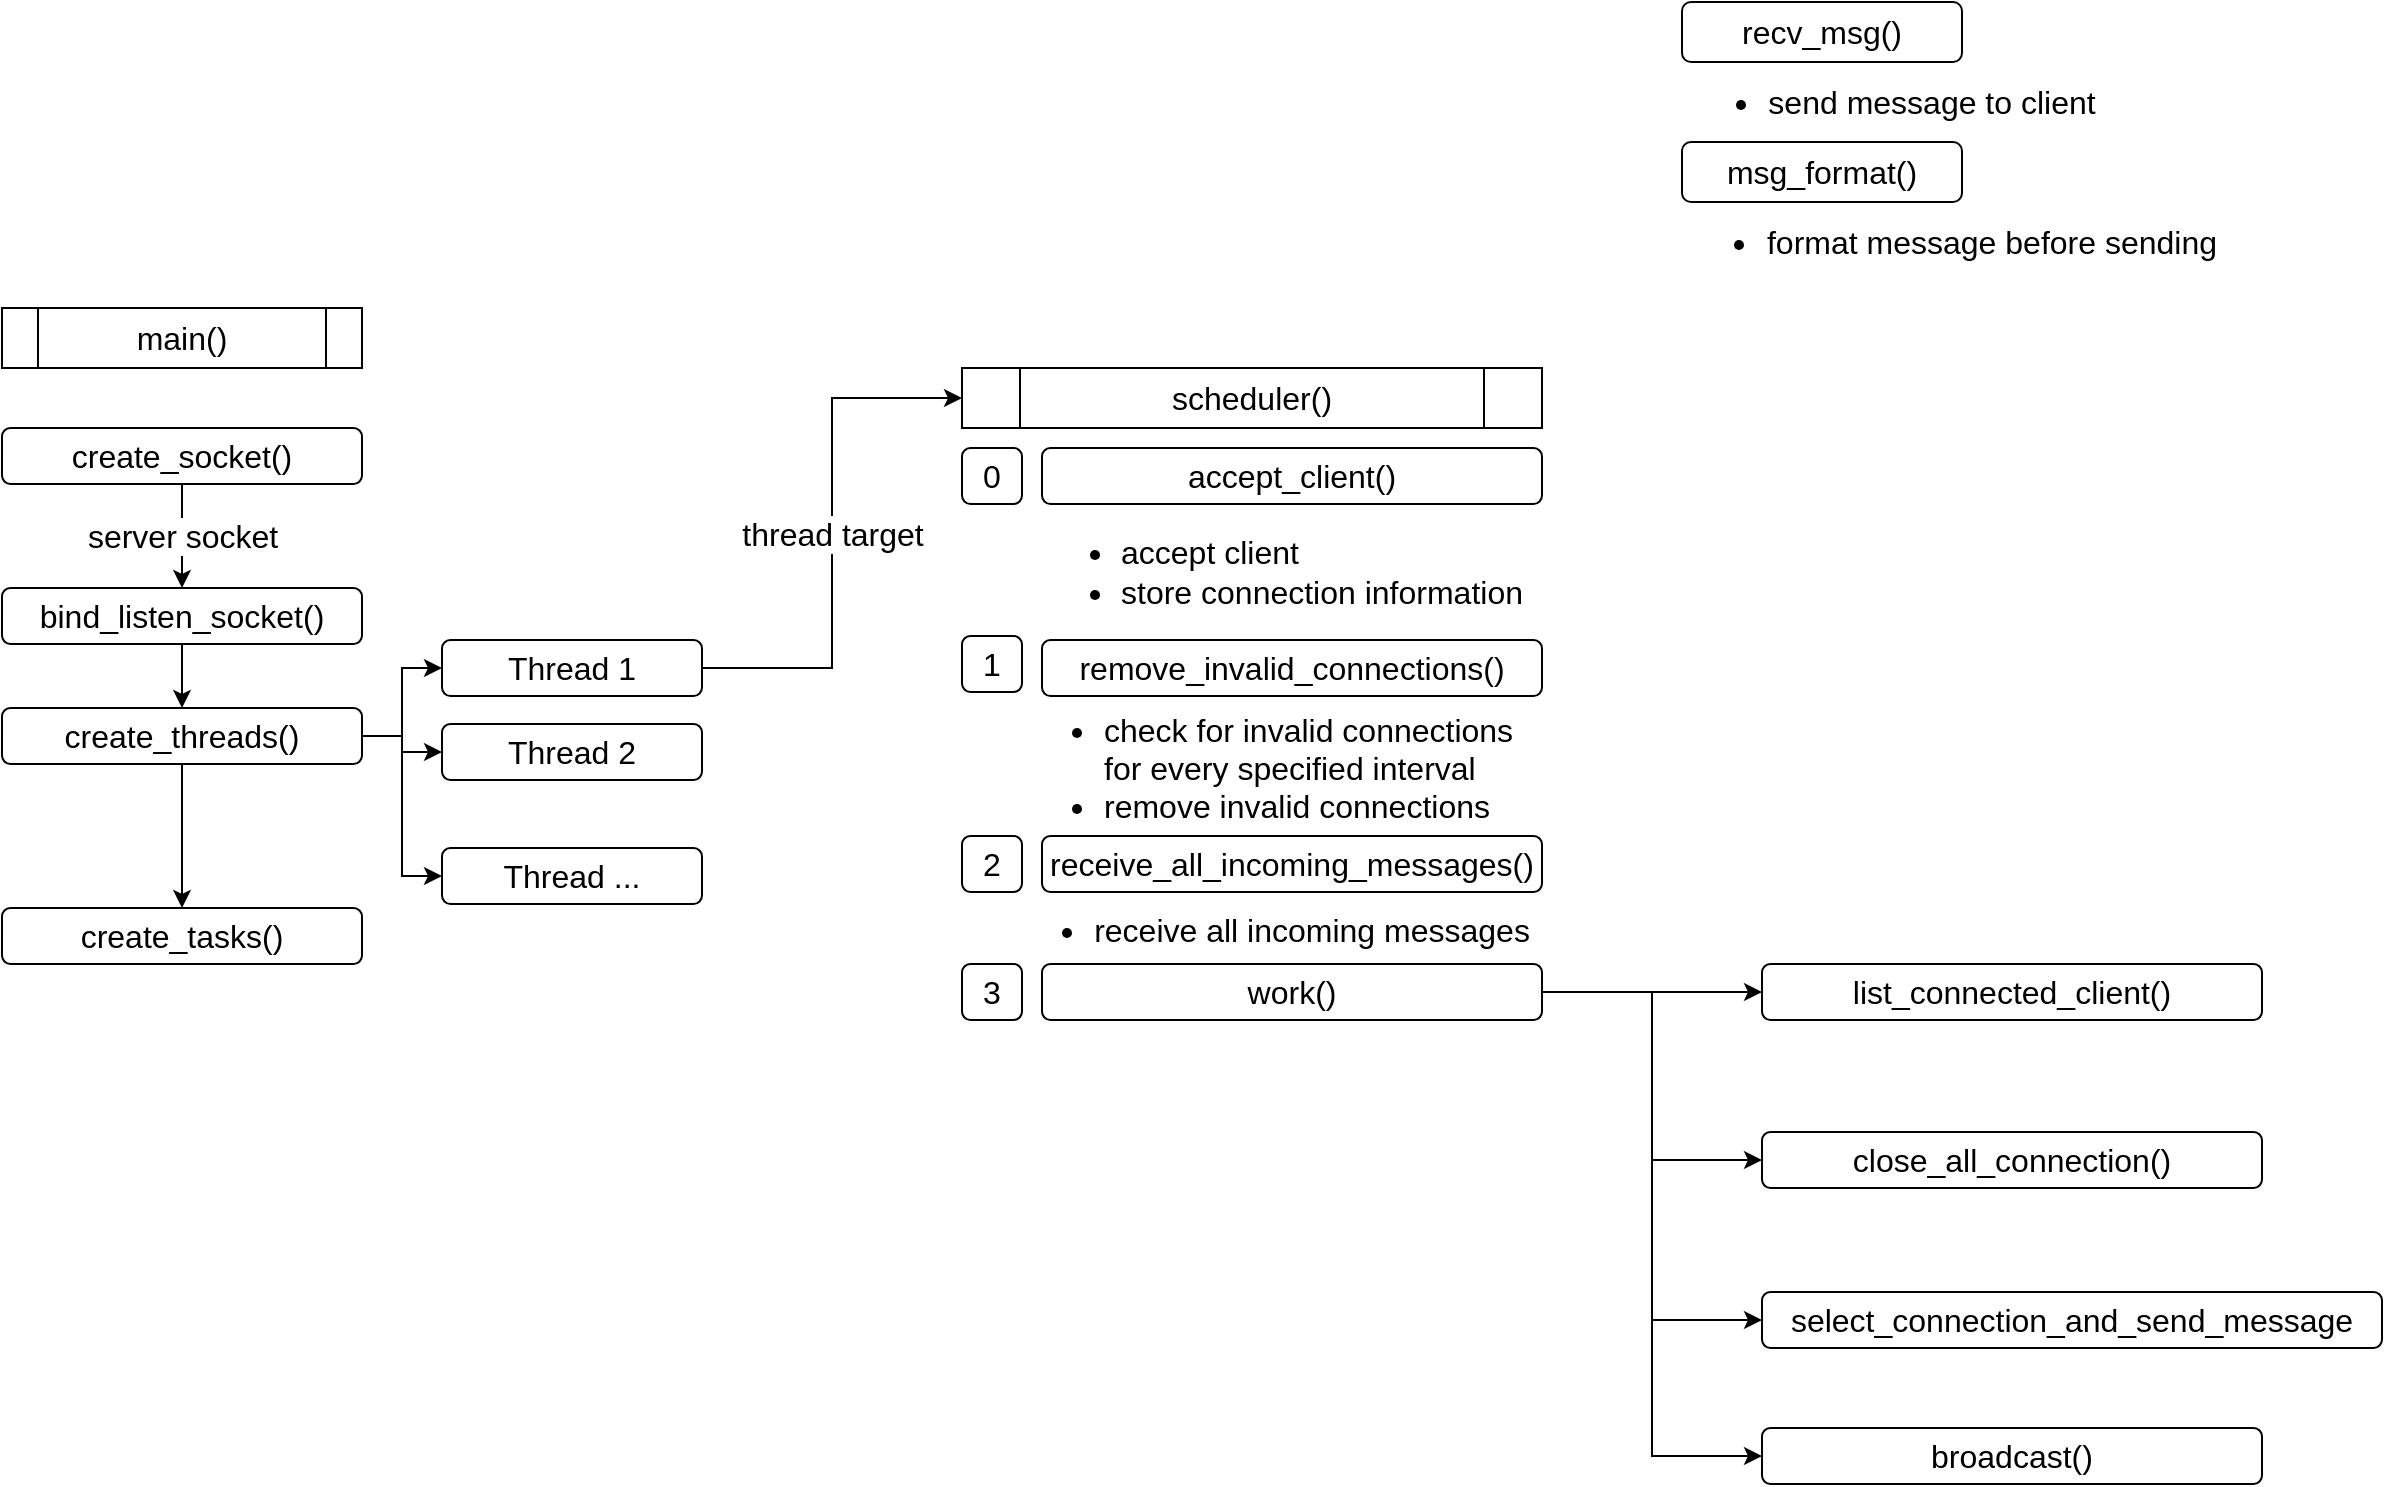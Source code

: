 <mxfile version="14.5.6" type="github">
  <diagram id="rYC1CQpJiUu3t6tvCSeO" name="Page-1">
    <mxGraphModel dx="1673" dy="911" grid="1" gridSize="10" guides="1" tooltips="1" connect="1" arrows="1" fold="1" page="1" pageScale="1" pageWidth="827" pageHeight="583" math="0" shadow="0">
      <root>
        <mxCell id="0" />
        <mxCell id="1" parent="0" />
        <mxCell id="uzxW4-h2SKwzpZSek_Iy-15" value="main()" style="shape=process;whiteSpace=wrap;html=1;backgroundOutline=1;fontSize=16;align=center;" parent="1" vertex="1">
          <mxGeometry x="240" y="380" width="180" height="30" as="geometry" />
        </mxCell>
        <mxCell id="uzxW4-h2SKwzpZSek_Iy-20" value="server socket" style="edgeStyle=orthogonalEdgeStyle;rounded=0;orthogonalLoop=1;jettySize=auto;html=1;exitX=0.5;exitY=1;exitDx=0;exitDy=0;fontSize=16;" parent="1" source="uzxW4-h2SKwzpZSek_Iy-16" target="uzxW4-h2SKwzpZSek_Iy-17" edge="1">
          <mxGeometry relative="1" as="geometry" />
        </mxCell>
        <mxCell id="uzxW4-h2SKwzpZSek_Iy-16" value="create_socket()" style="rounded=1;whiteSpace=wrap;html=1;fontSize=16;align=center;" parent="1" vertex="1">
          <mxGeometry x="240" y="440" width="180" height="28" as="geometry" />
        </mxCell>
        <mxCell id="uzxW4-h2SKwzpZSek_Iy-21" style="edgeStyle=orthogonalEdgeStyle;rounded=0;orthogonalLoop=1;jettySize=auto;html=1;exitX=0.5;exitY=1;exitDx=0;exitDy=0;fontSize=16;" parent="1" source="uzxW4-h2SKwzpZSek_Iy-17" target="uzxW4-h2SKwzpZSek_Iy-19" edge="1">
          <mxGeometry relative="1" as="geometry" />
        </mxCell>
        <mxCell id="uzxW4-h2SKwzpZSek_Iy-17" value="bind_listen_socket()" style="rounded=1;whiteSpace=wrap;html=1;fontSize=16;align=center;" parent="1" vertex="1">
          <mxGeometry x="240" y="520" width="180" height="28" as="geometry" />
        </mxCell>
        <mxCell id="uzxW4-h2SKwzpZSek_Iy-18" value="create_tasks()" style="rounded=1;whiteSpace=wrap;html=1;fontSize=16;align=center;" parent="1" vertex="1">
          <mxGeometry x="240" y="680" width="180" height="28" as="geometry" />
        </mxCell>
        <mxCell id="uzxW4-h2SKwzpZSek_Iy-22" style="edgeStyle=orthogonalEdgeStyle;rounded=0;orthogonalLoop=1;jettySize=auto;html=1;exitX=0.5;exitY=1;exitDx=0;exitDy=0;entryX=0.5;entryY=0;entryDx=0;entryDy=0;fontSize=16;" parent="1" source="uzxW4-h2SKwzpZSek_Iy-19" target="uzxW4-h2SKwzpZSek_Iy-18" edge="1">
          <mxGeometry relative="1" as="geometry" />
        </mxCell>
        <mxCell id="uzxW4-h2SKwzpZSek_Iy-36" style="edgeStyle=orthogonalEdgeStyle;rounded=0;orthogonalLoop=1;jettySize=auto;html=1;exitX=1;exitY=0.5;exitDx=0;exitDy=0;entryX=0;entryY=0.5;entryDx=0;entryDy=0;fontSize=16;" parent="1" source="uzxW4-h2SKwzpZSek_Iy-19" target="uzxW4-h2SKwzpZSek_Iy-32" edge="1">
          <mxGeometry relative="1" as="geometry" />
        </mxCell>
        <mxCell id="uzxW4-h2SKwzpZSek_Iy-37" style="edgeStyle=orthogonalEdgeStyle;rounded=0;orthogonalLoop=1;jettySize=auto;html=1;exitX=1;exitY=0.5;exitDx=0;exitDy=0;fontSize=16;" parent="1" source="uzxW4-h2SKwzpZSek_Iy-19" target="uzxW4-h2SKwzpZSek_Iy-33" edge="1">
          <mxGeometry relative="1" as="geometry" />
        </mxCell>
        <mxCell id="uzxW4-h2SKwzpZSek_Iy-38" style="edgeStyle=orthogonalEdgeStyle;rounded=0;orthogonalLoop=1;jettySize=auto;html=1;exitX=1;exitY=0.5;exitDx=0;exitDy=0;entryX=0;entryY=0.5;entryDx=0;entryDy=0;fontSize=16;" parent="1" source="uzxW4-h2SKwzpZSek_Iy-19" target="uzxW4-h2SKwzpZSek_Iy-34" edge="1">
          <mxGeometry relative="1" as="geometry" />
        </mxCell>
        <mxCell id="uzxW4-h2SKwzpZSek_Iy-19" value="create_threads()" style="rounded=1;whiteSpace=wrap;html=1;fontSize=16;align=center;" parent="1" vertex="1">
          <mxGeometry x="240" y="580" width="180" height="28" as="geometry" />
        </mxCell>
        <mxCell id="uzxW4-h2SKwzpZSek_Iy-23" value="recv_msg()" style="rounded=1;whiteSpace=wrap;html=1;fontSize=16;align=center;" parent="1" vertex="1">
          <mxGeometry x="1080" y="227" width="140" height="30" as="geometry" />
        </mxCell>
        <mxCell id="uzxW4-h2SKwzpZSek_Iy-24" value="msg_format()" style="rounded=1;whiteSpace=wrap;html=1;fontSize=16;align=center;" parent="1" vertex="1">
          <mxGeometry x="1080" y="297" width="140" height="30" as="geometry" />
        </mxCell>
        <mxCell id="uzxW4-h2SKwzpZSek_Iy-26" value="&lt;ul&gt;&lt;li&gt;send message to client&lt;/li&gt;&lt;/ul&gt;" style="text;html=1;strokeColor=none;fillColor=none;align=center;verticalAlign=middle;whiteSpace=wrap;rounded=0;fontSize=16;" parent="1" vertex="1">
          <mxGeometry x="1080" y="267" width="210" height="20" as="geometry" />
        </mxCell>
        <mxCell id="uzxW4-h2SKwzpZSek_Iy-29" value="&lt;ul&gt;&lt;li&gt;format message before sending&lt;/li&gt;&lt;/ul&gt;" style="text;html=1;strokeColor=none;fillColor=none;align=center;verticalAlign=middle;whiteSpace=wrap;rounded=0;fontSize=16;" parent="1" vertex="1">
          <mxGeometry x="1080" y="337" width="270" height="20" as="geometry" />
        </mxCell>
        <mxCell id="uzxW4-h2SKwzpZSek_Iy-42" value="thread target" style="edgeStyle=orthogonalEdgeStyle;rounded=0;orthogonalLoop=1;jettySize=auto;html=1;exitX=1;exitY=0.5;exitDx=0;exitDy=0;entryX=0;entryY=0.5;entryDx=0;entryDy=0;fontSize=16;" parent="1" source="uzxW4-h2SKwzpZSek_Iy-32" target="uzxW4-h2SKwzpZSek_Iy-41" edge="1">
          <mxGeometry relative="1" as="geometry" />
        </mxCell>
        <mxCell id="uzxW4-h2SKwzpZSek_Iy-32" value="Thread 1" style="rounded=1;whiteSpace=wrap;html=1;fontSize=16;align=center;" parent="1" vertex="1">
          <mxGeometry x="460" y="546" width="130" height="28" as="geometry" />
        </mxCell>
        <mxCell id="uzxW4-h2SKwzpZSek_Iy-33" value="Thread 2" style="rounded=1;whiteSpace=wrap;html=1;fontSize=16;align=center;" parent="1" vertex="1">
          <mxGeometry x="460" y="588" width="130" height="28" as="geometry" />
        </mxCell>
        <mxCell id="uzxW4-h2SKwzpZSek_Iy-34" value="Thread ..." style="rounded=1;whiteSpace=wrap;html=1;fontSize=16;align=center;" parent="1" vertex="1">
          <mxGeometry x="460" y="650" width="130" height="28" as="geometry" />
        </mxCell>
        <mxCell id="uzxW4-h2SKwzpZSek_Iy-41" value="scheduler()" style="shape=process;whiteSpace=wrap;html=1;backgroundOutline=1;fontSize=16;align=center;" parent="1" vertex="1">
          <mxGeometry x="720" y="410" width="290" height="30" as="geometry" />
        </mxCell>
        <mxCell id="uzxW4-h2SKwzpZSek_Iy-43" value="accept_client()" style="rounded=1;whiteSpace=wrap;html=1;fontSize=16;align=center;" parent="1" vertex="1">
          <mxGeometry x="760" y="450" width="250" height="28" as="geometry" />
        </mxCell>
        <mxCell id="uzxW4-h2SKwzpZSek_Iy-44" value="receive_all_incoming_messages()" style="rounded=1;whiteSpace=wrap;html=1;fontSize=16;align=center;" parent="1" vertex="1">
          <mxGeometry x="760" y="644" width="250" height="28" as="geometry" />
        </mxCell>
        <mxCell id="uzxW4-h2SKwzpZSek_Iy-45" value="remove_invalid_connections()" style="rounded=1;whiteSpace=wrap;html=1;fontSize=16;align=center;" parent="1" vertex="1">
          <mxGeometry x="760" y="546" width="250" height="28" as="geometry" />
        </mxCell>
        <mxCell id="uzxW4-h2SKwzpZSek_Iy-64" value="" style="edgeStyle=orthogonalEdgeStyle;rounded=0;orthogonalLoop=1;jettySize=auto;html=1;exitX=1;exitY=0.5;exitDx=0;exitDy=0;fontSize=16;" parent="1" source="uzxW4-h2SKwzpZSek_Iy-46" target="uzxW4-h2SKwzpZSek_Iy-59" edge="1">
          <mxGeometry relative="1" as="geometry" />
        </mxCell>
        <mxCell id="uzxW4-h2SKwzpZSek_Iy-66" style="edgeStyle=orthogonalEdgeStyle;rounded=0;orthogonalLoop=1;jettySize=auto;html=1;exitX=1;exitY=0.5;exitDx=0;exitDy=0;entryX=0;entryY=0.5;entryDx=0;entryDy=0;fontSize=16;" parent="1" source="uzxW4-h2SKwzpZSek_Iy-46" target="uzxW4-h2SKwzpZSek_Iy-61" edge="1">
          <mxGeometry relative="1" as="geometry" />
        </mxCell>
        <mxCell id="uzxW4-h2SKwzpZSek_Iy-67" style="edgeStyle=orthogonalEdgeStyle;rounded=0;orthogonalLoop=1;jettySize=auto;html=1;exitX=1;exitY=0.5;exitDx=0;exitDy=0;entryX=0;entryY=0.5;entryDx=0;entryDy=0;fontSize=16;" parent="1" source="uzxW4-h2SKwzpZSek_Iy-46" target="uzxW4-h2SKwzpZSek_Iy-62" edge="1">
          <mxGeometry relative="1" as="geometry" />
        </mxCell>
        <mxCell id="uzxW4-h2SKwzpZSek_Iy-68" style="edgeStyle=orthogonalEdgeStyle;rounded=0;orthogonalLoop=1;jettySize=auto;html=1;exitX=1;exitY=0.5;exitDx=0;exitDy=0;entryX=0;entryY=0.5;entryDx=0;entryDy=0;fontSize=16;" parent="1" source="uzxW4-h2SKwzpZSek_Iy-46" target="uzxW4-h2SKwzpZSek_Iy-60" edge="1">
          <mxGeometry relative="1" as="geometry" />
        </mxCell>
        <mxCell id="uzxW4-h2SKwzpZSek_Iy-46" value="work()" style="rounded=1;whiteSpace=wrap;html=1;fontSize=16;align=center;" parent="1" vertex="1">
          <mxGeometry x="760" y="708" width="250" height="28" as="geometry" />
        </mxCell>
        <mxCell id="uzxW4-h2SKwzpZSek_Iy-47" value="0" style="rounded=1;whiteSpace=wrap;html=1;fontSize=16;align=center;" parent="1" vertex="1">
          <mxGeometry x="720" y="450" width="30" height="28" as="geometry" />
        </mxCell>
        <mxCell id="uzxW4-h2SKwzpZSek_Iy-49" value="1" style="rounded=1;whiteSpace=wrap;html=1;fontSize=16;align=center;" parent="1" vertex="1">
          <mxGeometry x="720" y="544" width="30" height="28" as="geometry" />
        </mxCell>
        <mxCell id="uzxW4-h2SKwzpZSek_Iy-50" value="2" style="rounded=1;whiteSpace=wrap;html=1;fontSize=16;align=center;" parent="1" vertex="1">
          <mxGeometry x="720" y="644" width="30" height="28" as="geometry" />
        </mxCell>
        <mxCell id="uzxW4-h2SKwzpZSek_Iy-51" value="3" style="rounded=1;whiteSpace=wrap;html=1;fontSize=16;align=center;" parent="1" vertex="1">
          <mxGeometry x="720" y="708" width="30" height="28" as="geometry" />
        </mxCell>
        <mxCell id="uzxW4-h2SKwzpZSek_Iy-54" value="&lt;div style=&quot;text-align: left&quot;&gt;&lt;ul&gt;&lt;li&gt;&lt;span&gt;accept client&amp;nbsp;&lt;/span&gt;&lt;/li&gt;&lt;li&gt;&lt;span&gt;store connection information&lt;/span&gt;&lt;/li&gt;&lt;/ul&gt;&lt;/div&gt;" style="text;html=1;strokeColor=none;fillColor=none;align=center;verticalAlign=middle;whiteSpace=wrap;rounded=0;fontSize=16;" parent="1" vertex="1">
          <mxGeometry x="750" y="481.5" width="260" height="60" as="geometry" />
        </mxCell>
        <mxCell id="uzxW4-h2SKwzpZSek_Iy-56" value="&lt;div style=&quot;text-align: left&quot;&gt;&lt;ul&gt;&lt;li&gt;check for invalid connections for every specified interval&lt;/li&gt;&lt;li&gt;remove invalid connections&lt;/li&gt;&lt;/ul&gt;&lt;/div&gt;" style="text;html=1;strokeColor=none;fillColor=none;align=center;verticalAlign=middle;whiteSpace=wrap;rounded=0;fontSize=16;" parent="1" vertex="1">
          <mxGeometry x="750" y="576" width="260" height="68" as="geometry" />
        </mxCell>
        <mxCell id="uzxW4-h2SKwzpZSek_Iy-57" value="&lt;div style=&quot;text-align: left&quot;&gt;&lt;ul&gt;&lt;li&gt;receive all incoming messages&lt;/li&gt;&lt;/ul&gt;&lt;/div&gt;" style="text;html=1;strokeColor=none;fillColor=none;align=center;verticalAlign=middle;whiteSpace=wrap;rounded=0;fontSize=16;" parent="1" vertex="1">
          <mxGeometry x="740" y="672" width="270" height="38" as="geometry" />
        </mxCell>
        <mxCell id="uzxW4-h2SKwzpZSek_Iy-59" value="list_connected_client()" style="rounded=1;whiteSpace=wrap;html=1;fontSize=16;align=center;" parent="1" vertex="1">
          <mxGeometry x="1120" y="708" width="250" height="28" as="geometry" />
        </mxCell>
        <mxCell id="uzxW4-h2SKwzpZSek_Iy-60" value="close_all_connection()" style="rounded=1;whiteSpace=wrap;html=1;fontSize=16;align=center;" parent="1" vertex="1">
          <mxGeometry x="1120" y="792" width="250" height="28" as="geometry" />
        </mxCell>
        <mxCell id="uzxW4-h2SKwzpZSek_Iy-61" value="select_connection_and_send_message" style="rounded=1;whiteSpace=wrap;html=1;fontSize=16;align=center;" parent="1" vertex="1">
          <mxGeometry x="1120" y="872" width="310" height="28" as="geometry" />
        </mxCell>
        <mxCell id="uzxW4-h2SKwzpZSek_Iy-62" value="broadcast()" style="rounded=1;whiteSpace=wrap;html=1;fontSize=16;align=center;" parent="1" vertex="1">
          <mxGeometry x="1120" y="940" width="250" height="28" as="geometry" />
        </mxCell>
      </root>
    </mxGraphModel>
  </diagram>
</mxfile>
